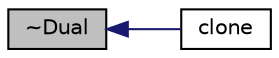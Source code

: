 digraph "~Dual"
{
  bgcolor="transparent";
  edge [fontname="Helvetica",fontsize="10",labelfontname="Helvetica",labelfontsize="10"];
  node [fontname="Helvetica",fontsize="10",shape=record];
  rankdir="LR";
  Node162 [label="~Dual",height=0.2,width=0.4,color="black", fillcolor="grey75", style="filled", fontcolor="black"];
  Node162 -> Node163 [dir="back",color="midnightblue",fontsize="10",style="solid",fontname="Helvetica"];
  Node163 [label="clone",height=0.2,width=0.4,color="black",URL="$a25341.html#ac381531cd6a0b2093de96a75f026a2a0",tooltip="Construct and return a clone. "];
}
